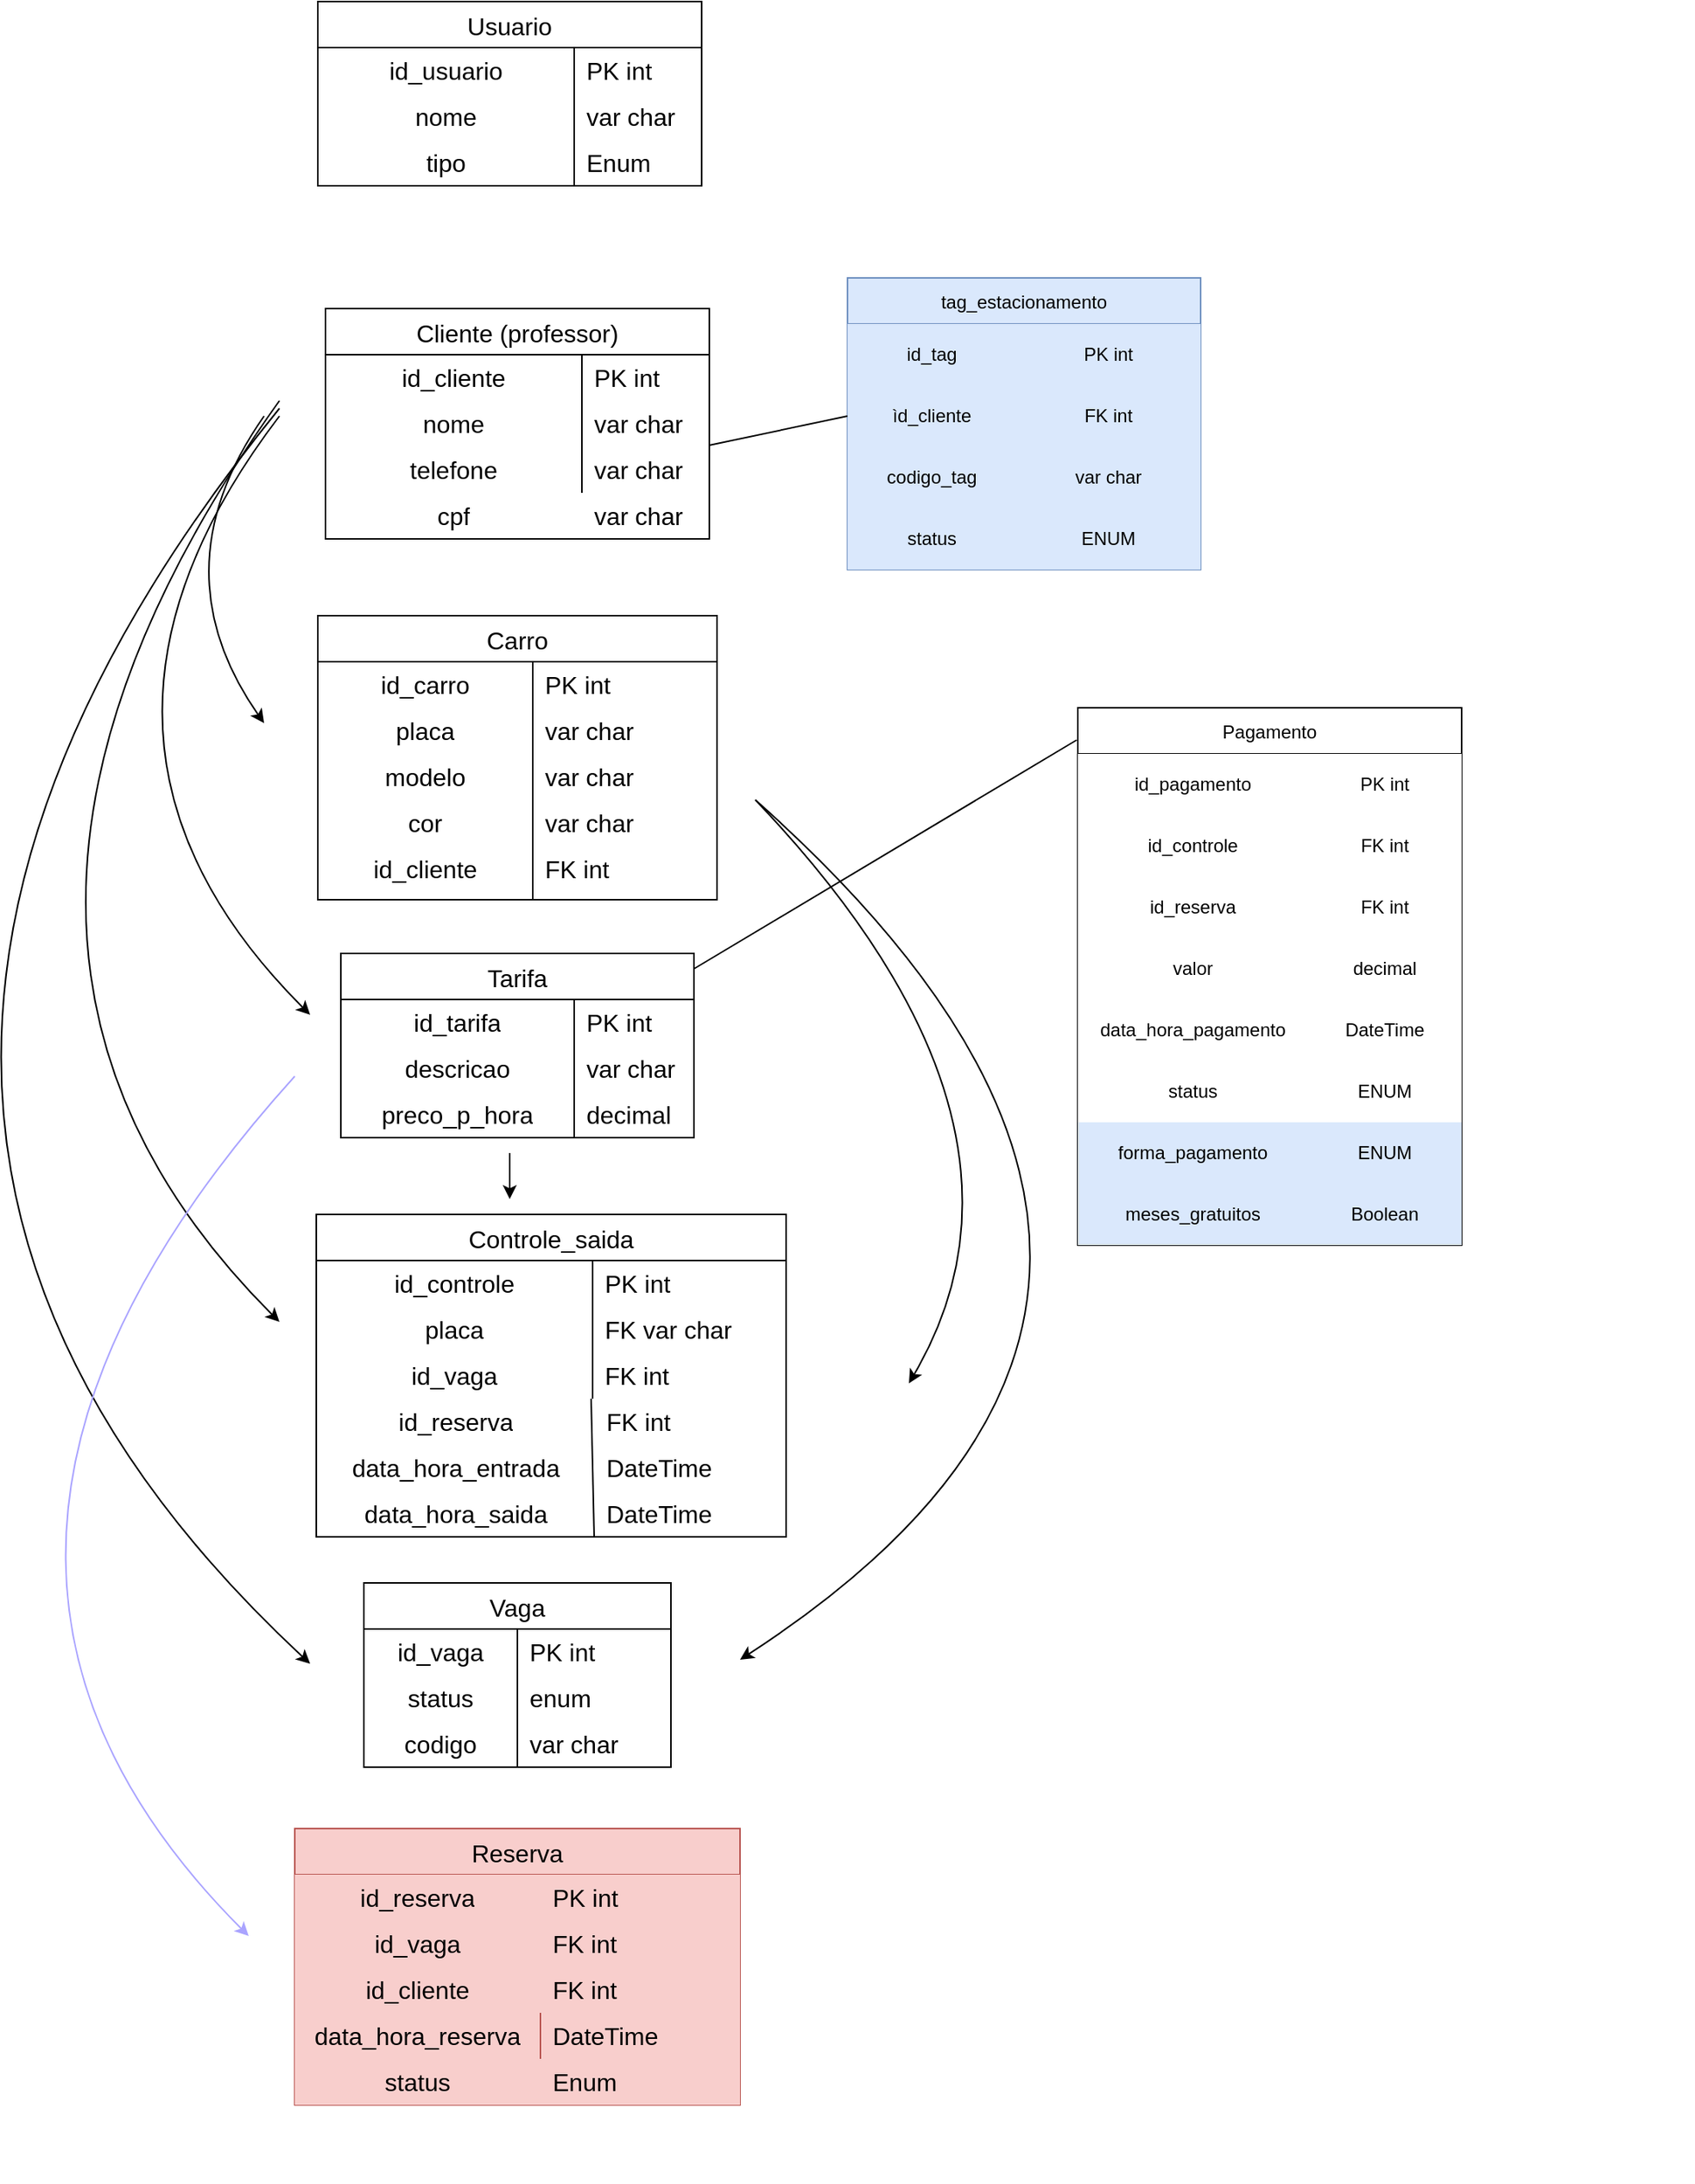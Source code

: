 <mxfile version="26.1.2">
  <diagram name="Página-1" id="wdXB22IewUDBMc40vJ91">
    <mxGraphModel dx="2011" dy="1849" grid="1" gridSize="10" guides="1" tooltips="1" connect="1" arrows="1" fold="1" page="1" pageScale="1" pageWidth="827" pageHeight="1169" math="0" shadow="0">
      <root>
        <mxCell id="0" />
        <mxCell id="1" parent="0" />
        <mxCell id="DIkyXZlzD1gCgE19vxyJ-11" value="Vaga" style="shape=table;startSize=30;container=1;collapsible=0;childLayout=tableLayout;fixedRows=1;rowLines=0;fontStyle=0;strokeColor=default;fontSize=16;" parent="1" vertex="1">
          <mxGeometry x="-135" y="-40" width="200" height="120" as="geometry" />
        </mxCell>
        <mxCell id="DIkyXZlzD1gCgE19vxyJ-12" value="" style="shape=tableRow;horizontal=0;startSize=0;swimlaneHead=0;swimlaneBody=0;top=0;left=0;bottom=0;right=0;collapsible=0;dropTarget=0;fillColor=none;points=[[0,0.5],[1,0.5]];portConstraint=eastwest;strokeColor=inherit;fontSize=16;" parent="DIkyXZlzD1gCgE19vxyJ-11" vertex="1">
          <mxGeometry y="30" width="200" height="30" as="geometry" />
        </mxCell>
        <mxCell id="DIkyXZlzD1gCgE19vxyJ-13" value="id_vaga" style="shape=partialRectangle;html=1;whiteSpace=wrap;connectable=0;fillColor=none;top=0;left=0;bottom=0;right=0;overflow=hidden;pointerEvents=1;strokeColor=inherit;fontSize=16;" parent="DIkyXZlzD1gCgE19vxyJ-12" vertex="1">
          <mxGeometry width="100" height="30" as="geometry">
            <mxRectangle width="100" height="30" as="alternateBounds" />
          </mxGeometry>
        </mxCell>
        <mxCell id="DIkyXZlzD1gCgE19vxyJ-14" value="PK int" style="shape=partialRectangle;html=1;whiteSpace=wrap;connectable=0;fillColor=none;top=0;left=0;bottom=0;right=0;align=left;spacingLeft=6;overflow=hidden;strokeColor=inherit;fontSize=16;" parent="DIkyXZlzD1gCgE19vxyJ-12" vertex="1">
          <mxGeometry x="100" width="100" height="30" as="geometry">
            <mxRectangle width="100" height="30" as="alternateBounds" />
          </mxGeometry>
        </mxCell>
        <mxCell id="DIkyXZlzD1gCgE19vxyJ-15" value="" style="shape=tableRow;horizontal=0;startSize=0;swimlaneHead=0;swimlaneBody=0;top=0;left=0;bottom=0;right=0;collapsible=0;dropTarget=0;fillColor=none;points=[[0,0.5],[1,0.5]];portConstraint=eastwest;strokeColor=inherit;fontSize=16;" parent="DIkyXZlzD1gCgE19vxyJ-11" vertex="1">
          <mxGeometry y="60" width="200" height="30" as="geometry" />
        </mxCell>
        <mxCell id="DIkyXZlzD1gCgE19vxyJ-16" value="status" style="shape=partialRectangle;html=1;whiteSpace=wrap;connectable=0;fillColor=none;top=0;left=0;bottom=0;right=0;overflow=hidden;strokeColor=inherit;fontSize=16;" parent="DIkyXZlzD1gCgE19vxyJ-15" vertex="1">
          <mxGeometry width="100" height="30" as="geometry">
            <mxRectangle width="100" height="30" as="alternateBounds" />
          </mxGeometry>
        </mxCell>
        <mxCell id="DIkyXZlzD1gCgE19vxyJ-17" value="enum" style="shape=partialRectangle;html=1;whiteSpace=wrap;connectable=0;fillColor=none;top=0;left=0;bottom=0;right=0;align=left;spacingLeft=6;overflow=hidden;strokeColor=inherit;fontSize=16;" parent="DIkyXZlzD1gCgE19vxyJ-15" vertex="1">
          <mxGeometry x="100" width="100" height="30" as="geometry">
            <mxRectangle width="100" height="30" as="alternateBounds" />
          </mxGeometry>
        </mxCell>
        <mxCell id="DIkyXZlzD1gCgE19vxyJ-18" value="" style="shape=tableRow;horizontal=0;startSize=0;swimlaneHead=0;swimlaneBody=0;top=0;left=0;bottom=0;right=0;collapsible=0;dropTarget=0;fillColor=none;points=[[0,0.5],[1,0.5]];portConstraint=eastwest;strokeColor=inherit;fontSize=16;" parent="DIkyXZlzD1gCgE19vxyJ-11" vertex="1">
          <mxGeometry y="90" width="200" height="30" as="geometry" />
        </mxCell>
        <mxCell id="DIkyXZlzD1gCgE19vxyJ-19" value="codigo" style="shape=partialRectangle;html=1;whiteSpace=wrap;connectable=0;fillColor=none;top=0;left=0;bottom=0;right=0;overflow=hidden;strokeColor=inherit;fontSize=16;" parent="DIkyXZlzD1gCgE19vxyJ-18" vertex="1">
          <mxGeometry width="100" height="30" as="geometry">
            <mxRectangle width="100" height="30" as="alternateBounds" />
          </mxGeometry>
        </mxCell>
        <mxCell id="DIkyXZlzD1gCgE19vxyJ-20" value="var char" style="shape=partialRectangle;html=1;whiteSpace=wrap;connectable=0;fillColor=none;top=0;left=0;bottom=0;right=0;align=left;spacingLeft=6;overflow=hidden;strokeColor=inherit;fontSize=16;" parent="DIkyXZlzD1gCgE19vxyJ-18" vertex="1">
          <mxGeometry x="100" width="100" height="30" as="geometry">
            <mxRectangle width="100" height="30" as="alternateBounds" />
          </mxGeometry>
        </mxCell>
        <mxCell id="DIkyXZlzD1gCgE19vxyJ-31" value="Cliente (professor)" style="shape=table;startSize=30;container=1;collapsible=0;childLayout=tableLayout;fixedRows=1;rowLines=0;fontStyle=0;strokeColor=default;fontSize=16;" parent="1" vertex="1">
          <mxGeometry x="-160" y="-870" width="250" height="150" as="geometry" />
        </mxCell>
        <mxCell id="DIkyXZlzD1gCgE19vxyJ-32" value="" style="shape=tableRow;horizontal=0;startSize=0;swimlaneHead=0;swimlaneBody=0;top=0;left=0;bottom=0;right=0;collapsible=0;dropTarget=0;fillColor=none;points=[[0,0.5],[1,0.5]];portConstraint=eastwest;strokeColor=inherit;fontSize=16;" parent="DIkyXZlzD1gCgE19vxyJ-31" vertex="1">
          <mxGeometry y="30" width="250" height="30" as="geometry" />
        </mxCell>
        <mxCell id="DIkyXZlzD1gCgE19vxyJ-33" value="id_cliente" style="shape=partialRectangle;html=1;whiteSpace=wrap;connectable=0;fillColor=none;top=0;left=0;bottom=0;right=0;overflow=hidden;pointerEvents=1;strokeColor=inherit;fontSize=16;" parent="DIkyXZlzD1gCgE19vxyJ-32" vertex="1">
          <mxGeometry width="167" height="30" as="geometry">
            <mxRectangle width="167" height="30" as="alternateBounds" />
          </mxGeometry>
        </mxCell>
        <mxCell id="DIkyXZlzD1gCgE19vxyJ-34" value="PK int" style="shape=partialRectangle;html=1;whiteSpace=wrap;connectable=0;fillColor=none;top=0;left=0;bottom=0;right=0;align=left;spacingLeft=6;overflow=hidden;strokeColor=inherit;fontSize=16;" parent="DIkyXZlzD1gCgE19vxyJ-32" vertex="1">
          <mxGeometry x="167" width="83" height="30" as="geometry">
            <mxRectangle width="83" height="30" as="alternateBounds" />
          </mxGeometry>
        </mxCell>
        <mxCell id="DIkyXZlzD1gCgE19vxyJ-35" value="" style="shape=tableRow;horizontal=0;startSize=0;swimlaneHead=0;swimlaneBody=0;top=0;left=0;bottom=0;right=0;collapsible=0;dropTarget=0;fillColor=none;points=[[0,0.5],[1,0.5]];portConstraint=eastwest;strokeColor=inherit;fontSize=16;" parent="DIkyXZlzD1gCgE19vxyJ-31" vertex="1">
          <mxGeometry y="60" width="250" height="30" as="geometry" />
        </mxCell>
        <mxCell id="DIkyXZlzD1gCgE19vxyJ-36" value="nome" style="shape=partialRectangle;html=1;whiteSpace=wrap;connectable=0;fillColor=none;top=0;left=0;bottom=0;right=0;overflow=hidden;strokeColor=inherit;fontSize=16;" parent="DIkyXZlzD1gCgE19vxyJ-35" vertex="1">
          <mxGeometry width="167" height="30" as="geometry">
            <mxRectangle width="167" height="30" as="alternateBounds" />
          </mxGeometry>
        </mxCell>
        <mxCell id="DIkyXZlzD1gCgE19vxyJ-37" value="var char" style="shape=partialRectangle;html=1;whiteSpace=wrap;connectable=0;fillColor=none;top=0;left=0;bottom=0;right=0;align=left;spacingLeft=6;overflow=hidden;strokeColor=inherit;fontSize=16;" parent="DIkyXZlzD1gCgE19vxyJ-35" vertex="1">
          <mxGeometry x="167" width="83" height="30" as="geometry">
            <mxRectangle width="83" height="30" as="alternateBounds" />
          </mxGeometry>
        </mxCell>
        <mxCell id="DIkyXZlzD1gCgE19vxyJ-38" value="" style="shape=tableRow;horizontal=0;startSize=0;swimlaneHead=0;swimlaneBody=0;top=0;left=0;bottom=0;right=0;collapsible=0;dropTarget=0;fillColor=none;points=[[0,0.5],[1,0.5]];portConstraint=eastwest;strokeColor=inherit;fontSize=16;" parent="DIkyXZlzD1gCgE19vxyJ-31" vertex="1">
          <mxGeometry y="90" width="250" height="30" as="geometry" />
        </mxCell>
        <mxCell id="DIkyXZlzD1gCgE19vxyJ-39" value="telefone" style="shape=partialRectangle;html=1;whiteSpace=wrap;connectable=0;fillColor=none;top=0;left=0;bottom=0;right=0;overflow=hidden;strokeColor=inherit;fontSize=16;" parent="DIkyXZlzD1gCgE19vxyJ-38" vertex="1">
          <mxGeometry width="167" height="30" as="geometry">
            <mxRectangle width="167" height="30" as="alternateBounds" />
          </mxGeometry>
        </mxCell>
        <mxCell id="DIkyXZlzD1gCgE19vxyJ-40" value="var char" style="shape=partialRectangle;html=1;whiteSpace=wrap;connectable=0;fillColor=none;top=0;left=0;bottom=0;right=0;align=left;spacingLeft=6;overflow=hidden;strokeColor=inherit;fontSize=16;" parent="DIkyXZlzD1gCgE19vxyJ-38" vertex="1">
          <mxGeometry x="167" width="83" height="30" as="geometry">
            <mxRectangle width="83" height="30" as="alternateBounds" />
          </mxGeometry>
        </mxCell>
        <mxCell id="DIkyXZlzD1gCgE19vxyJ-41" value="Reserva" style="shape=table;startSize=30;container=1;collapsible=0;childLayout=tableLayout;fixedRows=1;rowLines=0;fontStyle=0;strokeColor=#b85450;fontSize=16;fillColor=#f8cecc;" parent="1" vertex="1">
          <mxGeometry x="-180" y="120" width="290" height="180" as="geometry" />
        </mxCell>
        <mxCell id="DIkyXZlzD1gCgE19vxyJ-42" value="" style="shape=tableRow;horizontal=0;startSize=0;swimlaneHead=0;swimlaneBody=0;top=0;left=0;bottom=0;right=0;collapsible=0;dropTarget=0;fillColor=#f8cecc;points=[[0,0.5],[1,0.5]];portConstraint=eastwest;strokeColor=#b85450;fontSize=16;" parent="DIkyXZlzD1gCgE19vxyJ-41" vertex="1">
          <mxGeometry y="30" width="290" height="30" as="geometry" />
        </mxCell>
        <mxCell id="DIkyXZlzD1gCgE19vxyJ-43" value="id_reserva" style="shape=partialRectangle;html=1;whiteSpace=wrap;connectable=0;fillColor=#f8cecc;top=0;left=0;bottom=0;right=0;overflow=hidden;pointerEvents=1;strokeColor=#b85450;fontSize=16;" parent="DIkyXZlzD1gCgE19vxyJ-42" vertex="1">
          <mxGeometry width="160" height="30" as="geometry">
            <mxRectangle width="160" height="30" as="alternateBounds" />
          </mxGeometry>
        </mxCell>
        <mxCell id="DIkyXZlzD1gCgE19vxyJ-44" value="PK int" style="shape=partialRectangle;html=1;whiteSpace=wrap;connectable=0;fillColor=#f8cecc;top=0;left=0;bottom=0;right=0;align=left;spacingLeft=6;overflow=hidden;strokeColor=#b85450;fontSize=16;" parent="DIkyXZlzD1gCgE19vxyJ-42" vertex="1">
          <mxGeometry x="160" width="130" height="30" as="geometry">
            <mxRectangle width="130" height="30" as="alternateBounds" />
          </mxGeometry>
        </mxCell>
        <mxCell id="DIkyXZlzD1gCgE19vxyJ-45" value="" style="shape=tableRow;horizontal=0;startSize=0;swimlaneHead=0;swimlaneBody=0;top=0;left=0;bottom=0;right=0;collapsible=0;dropTarget=0;fillColor=#f8cecc;points=[[0,0.5],[1,0.5]];portConstraint=eastwest;strokeColor=#b85450;fontSize=16;" parent="DIkyXZlzD1gCgE19vxyJ-41" vertex="1">
          <mxGeometry y="60" width="290" height="30" as="geometry" />
        </mxCell>
        <mxCell id="DIkyXZlzD1gCgE19vxyJ-46" value="id_vaga" style="shape=partialRectangle;html=1;whiteSpace=wrap;connectable=0;fillColor=#f8cecc;top=0;left=0;bottom=0;right=0;overflow=hidden;strokeColor=#b85450;fontSize=16;" parent="DIkyXZlzD1gCgE19vxyJ-45" vertex="1">
          <mxGeometry width="160" height="30" as="geometry">
            <mxRectangle width="160" height="30" as="alternateBounds" />
          </mxGeometry>
        </mxCell>
        <mxCell id="DIkyXZlzD1gCgE19vxyJ-47" value="FK int" style="shape=partialRectangle;html=1;whiteSpace=wrap;connectable=0;fillColor=#f8cecc;top=0;left=0;bottom=0;right=0;align=left;spacingLeft=6;overflow=hidden;strokeColor=#b85450;fontSize=16;" parent="DIkyXZlzD1gCgE19vxyJ-45" vertex="1">
          <mxGeometry x="160" width="130" height="30" as="geometry">
            <mxRectangle width="130" height="30" as="alternateBounds" />
          </mxGeometry>
        </mxCell>
        <mxCell id="DIkyXZlzD1gCgE19vxyJ-48" value="" style="shape=tableRow;horizontal=0;startSize=0;swimlaneHead=0;swimlaneBody=0;top=0;left=0;bottom=0;right=0;collapsible=0;dropTarget=0;fillColor=#f8cecc;points=[[0,0.5],[1,0.5]];portConstraint=eastwest;strokeColor=#b85450;fontSize=16;" parent="DIkyXZlzD1gCgE19vxyJ-41" vertex="1">
          <mxGeometry y="90" width="290" height="30" as="geometry" />
        </mxCell>
        <mxCell id="DIkyXZlzD1gCgE19vxyJ-49" value="id_cliente" style="shape=partialRectangle;html=1;whiteSpace=wrap;connectable=0;fillColor=#f8cecc;top=0;left=0;bottom=0;right=0;overflow=hidden;strokeColor=#b85450;fontSize=16;" parent="DIkyXZlzD1gCgE19vxyJ-48" vertex="1">
          <mxGeometry width="160" height="30" as="geometry">
            <mxRectangle width="160" height="30" as="alternateBounds" />
          </mxGeometry>
        </mxCell>
        <mxCell id="DIkyXZlzD1gCgE19vxyJ-50" value="FK int" style="shape=partialRectangle;html=1;whiteSpace=wrap;connectable=0;fillColor=#f8cecc;top=0;left=0;bottom=0;right=0;align=left;spacingLeft=6;overflow=hidden;strokeColor=#b85450;fontSize=16;" parent="DIkyXZlzD1gCgE19vxyJ-48" vertex="1">
          <mxGeometry x="160" width="130" height="30" as="geometry">
            <mxRectangle width="130" height="30" as="alternateBounds" />
          </mxGeometry>
        </mxCell>
        <mxCell id="DIkyXZlzD1gCgE19vxyJ-51" value="Controle_saida" style="shape=table;startSize=30;container=1;collapsible=0;childLayout=tableLayout;fixedRows=1;rowLines=0;fontStyle=0;strokeColor=default;fontSize=16;strokeWidth=1;" parent="1" vertex="1">
          <mxGeometry x="-166" y="-280" width="306" height="210" as="geometry" />
        </mxCell>
        <mxCell id="DIkyXZlzD1gCgE19vxyJ-52" value="" style="shape=tableRow;horizontal=0;startSize=0;swimlaneHead=0;swimlaneBody=0;top=0;left=0;bottom=0;right=0;collapsible=0;dropTarget=0;fillColor=none;points=[[0,0.5],[1,0.5]];portConstraint=eastwest;strokeColor=inherit;fontSize=16;" parent="DIkyXZlzD1gCgE19vxyJ-51" vertex="1">
          <mxGeometry y="30" width="306" height="30" as="geometry" />
        </mxCell>
        <mxCell id="DIkyXZlzD1gCgE19vxyJ-53" value="id_controle" style="shape=partialRectangle;html=1;whiteSpace=wrap;connectable=0;fillColor=none;top=0;left=0;bottom=0;right=0;overflow=hidden;pointerEvents=1;strokeColor=inherit;fontSize=16;" parent="DIkyXZlzD1gCgE19vxyJ-52" vertex="1">
          <mxGeometry width="180" height="30" as="geometry">
            <mxRectangle width="180" height="30" as="alternateBounds" />
          </mxGeometry>
        </mxCell>
        <mxCell id="DIkyXZlzD1gCgE19vxyJ-54" value="PK int" style="shape=partialRectangle;html=1;whiteSpace=wrap;connectable=0;fillColor=none;top=0;left=0;bottom=0;right=0;align=left;spacingLeft=6;overflow=hidden;strokeColor=inherit;fontSize=16;" parent="DIkyXZlzD1gCgE19vxyJ-52" vertex="1">
          <mxGeometry x="180" width="126" height="30" as="geometry">
            <mxRectangle width="126" height="30" as="alternateBounds" />
          </mxGeometry>
        </mxCell>
        <mxCell id="DIkyXZlzD1gCgE19vxyJ-55" value="" style="shape=tableRow;horizontal=0;startSize=0;swimlaneHead=0;swimlaneBody=0;top=0;left=0;bottom=0;right=0;collapsible=0;dropTarget=0;fillColor=none;points=[[0,0.5],[1,0.5]];portConstraint=eastwest;strokeColor=inherit;fontSize=16;" parent="DIkyXZlzD1gCgE19vxyJ-51" vertex="1">
          <mxGeometry y="60" width="306" height="30" as="geometry" />
        </mxCell>
        <mxCell id="DIkyXZlzD1gCgE19vxyJ-56" value="placa" style="shape=partialRectangle;html=1;whiteSpace=wrap;connectable=0;fillColor=none;top=0;left=0;bottom=0;right=0;overflow=hidden;strokeColor=inherit;fontSize=16;" parent="DIkyXZlzD1gCgE19vxyJ-55" vertex="1">
          <mxGeometry width="180" height="30" as="geometry">
            <mxRectangle width="180" height="30" as="alternateBounds" />
          </mxGeometry>
        </mxCell>
        <mxCell id="DIkyXZlzD1gCgE19vxyJ-57" value="FK var char" style="shape=partialRectangle;html=1;whiteSpace=wrap;connectable=0;fillColor=none;top=0;left=0;bottom=0;right=0;align=left;spacingLeft=6;overflow=hidden;strokeColor=inherit;fontSize=16;" parent="DIkyXZlzD1gCgE19vxyJ-55" vertex="1">
          <mxGeometry x="180" width="126" height="30" as="geometry">
            <mxRectangle width="126" height="30" as="alternateBounds" />
          </mxGeometry>
        </mxCell>
        <mxCell id="DIkyXZlzD1gCgE19vxyJ-58" value="" style="shape=tableRow;horizontal=0;startSize=0;swimlaneHead=0;swimlaneBody=0;top=0;left=0;bottom=0;right=0;collapsible=0;dropTarget=0;fillColor=none;points=[[0,0.5],[1,0.5]];portConstraint=eastwest;strokeColor=inherit;fontSize=16;" parent="DIkyXZlzD1gCgE19vxyJ-51" vertex="1">
          <mxGeometry y="90" width="306" height="30" as="geometry" />
        </mxCell>
        <mxCell id="DIkyXZlzD1gCgE19vxyJ-59" value="id_vaga" style="shape=partialRectangle;html=1;whiteSpace=wrap;connectable=0;fillColor=none;top=0;left=0;bottom=0;right=0;overflow=hidden;strokeColor=inherit;fontSize=16;" parent="DIkyXZlzD1gCgE19vxyJ-58" vertex="1">
          <mxGeometry width="180" height="30" as="geometry">
            <mxRectangle width="180" height="30" as="alternateBounds" />
          </mxGeometry>
        </mxCell>
        <mxCell id="DIkyXZlzD1gCgE19vxyJ-60" value="FK int" style="shape=partialRectangle;html=1;whiteSpace=wrap;connectable=0;fillColor=none;top=0;left=0;bottom=0;right=0;align=left;spacingLeft=6;overflow=hidden;strokeColor=inherit;fontSize=16;" parent="DIkyXZlzD1gCgE19vxyJ-58" vertex="1">
          <mxGeometry x="180" width="126" height="30" as="geometry">
            <mxRectangle width="126" height="30" as="alternateBounds" />
          </mxGeometry>
        </mxCell>
        <mxCell id="DIkyXZlzD1gCgE19vxyJ-70" value="Tarifa" style="shape=table;startSize=30;container=1;collapsible=0;childLayout=tableLayout;fixedRows=1;rowLines=0;fontStyle=0;strokeColor=default;fontSize=16;" parent="1" vertex="1">
          <mxGeometry x="-150" y="-450" width="230" height="120" as="geometry" />
        </mxCell>
        <mxCell id="DIkyXZlzD1gCgE19vxyJ-71" value="" style="shape=tableRow;horizontal=0;startSize=0;swimlaneHead=0;swimlaneBody=0;top=0;left=0;bottom=0;right=0;collapsible=0;dropTarget=0;fillColor=none;points=[[0,0.5],[1,0.5]];portConstraint=eastwest;strokeColor=inherit;fontSize=16;" parent="DIkyXZlzD1gCgE19vxyJ-70" vertex="1">
          <mxGeometry y="30" width="230" height="30" as="geometry" />
        </mxCell>
        <mxCell id="DIkyXZlzD1gCgE19vxyJ-72" value="id_tarifa" style="shape=partialRectangle;html=1;whiteSpace=wrap;connectable=0;fillColor=none;top=0;left=0;bottom=0;right=0;overflow=hidden;pointerEvents=1;strokeColor=inherit;fontSize=16;" parent="DIkyXZlzD1gCgE19vxyJ-71" vertex="1">
          <mxGeometry width="152" height="30" as="geometry">
            <mxRectangle width="152" height="30" as="alternateBounds" />
          </mxGeometry>
        </mxCell>
        <mxCell id="DIkyXZlzD1gCgE19vxyJ-73" value="PK int" style="shape=partialRectangle;html=1;whiteSpace=wrap;connectable=0;fillColor=none;top=0;left=0;bottom=0;right=0;align=left;spacingLeft=6;overflow=hidden;strokeColor=inherit;fontSize=16;" parent="DIkyXZlzD1gCgE19vxyJ-71" vertex="1">
          <mxGeometry x="152" width="78" height="30" as="geometry">
            <mxRectangle width="78" height="30" as="alternateBounds" />
          </mxGeometry>
        </mxCell>
        <mxCell id="DIkyXZlzD1gCgE19vxyJ-74" value="" style="shape=tableRow;horizontal=0;startSize=0;swimlaneHead=0;swimlaneBody=0;top=0;left=0;bottom=0;right=0;collapsible=0;dropTarget=0;fillColor=none;points=[[0,0.5],[1,0.5]];portConstraint=eastwest;strokeColor=inherit;fontSize=16;" parent="DIkyXZlzD1gCgE19vxyJ-70" vertex="1">
          <mxGeometry y="60" width="230" height="30" as="geometry" />
        </mxCell>
        <mxCell id="DIkyXZlzD1gCgE19vxyJ-75" value="descricao" style="shape=partialRectangle;html=1;whiteSpace=wrap;connectable=0;fillColor=none;top=0;left=0;bottom=0;right=0;overflow=hidden;strokeColor=inherit;fontSize=16;" parent="DIkyXZlzD1gCgE19vxyJ-74" vertex="1">
          <mxGeometry width="152" height="30" as="geometry">
            <mxRectangle width="152" height="30" as="alternateBounds" />
          </mxGeometry>
        </mxCell>
        <mxCell id="DIkyXZlzD1gCgE19vxyJ-76" value="var char" style="shape=partialRectangle;html=1;whiteSpace=wrap;connectable=0;fillColor=none;top=0;left=0;bottom=0;right=0;align=left;spacingLeft=6;overflow=hidden;strokeColor=inherit;fontSize=16;" parent="DIkyXZlzD1gCgE19vxyJ-74" vertex="1">
          <mxGeometry x="152" width="78" height="30" as="geometry">
            <mxRectangle width="78" height="30" as="alternateBounds" />
          </mxGeometry>
        </mxCell>
        <mxCell id="DIkyXZlzD1gCgE19vxyJ-77" value="" style="shape=tableRow;horizontal=0;startSize=0;swimlaneHead=0;swimlaneBody=0;top=0;left=0;bottom=0;right=0;collapsible=0;dropTarget=0;fillColor=none;points=[[0,0.5],[1,0.5]];portConstraint=eastwest;strokeColor=inherit;fontSize=16;" parent="DIkyXZlzD1gCgE19vxyJ-70" vertex="1">
          <mxGeometry y="90" width="230" height="30" as="geometry" />
        </mxCell>
        <mxCell id="DIkyXZlzD1gCgE19vxyJ-78" value="preco_p_hora" style="shape=partialRectangle;html=1;whiteSpace=wrap;connectable=0;fillColor=none;top=0;left=0;bottom=0;right=0;overflow=hidden;strokeColor=inherit;fontSize=16;" parent="DIkyXZlzD1gCgE19vxyJ-77" vertex="1">
          <mxGeometry width="152" height="30" as="geometry">
            <mxRectangle width="152" height="30" as="alternateBounds" />
          </mxGeometry>
        </mxCell>
        <mxCell id="DIkyXZlzD1gCgE19vxyJ-79" value="decimal" style="shape=partialRectangle;html=1;whiteSpace=wrap;connectable=0;fillColor=none;top=0;left=0;bottom=0;right=0;align=left;spacingLeft=6;overflow=hidden;strokeColor=inherit;fontSize=16;" parent="DIkyXZlzD1gCgE19vxyJ-77" vertex="1">
          <mxGeometry x="152" width="78" height="30" as="geometry">
            <mxRectangle width="78" height="30" as="alternateBounds" />
          </mxGeometry>
        </mxCell>
        <mxCell id="DIkyXZlzD1gCgE19vxyJ-83" value="" style="shape=tableRow;horizontal=0;startSize=0;swimlaneHead=0;swimlaneBody=0;top=0;left=0;bottom=0;right=0;collapsible=0;dropTarget=0;fillColor=none;points=[[0,0.5],[1,0.5]];portConstraint=eastwest;strokeColor=inherit;fontSize=16;" parent="1" vertex="1">
          <mxGeometry x="550" y="270" width="180" height="30" as="geometry" />
        </mxCell>
        <mxCell id="DIkyXZlzD1gCgE19vxyJ-86" value="" style="shape=tableRow;horizontal=0;startSize=0;swimlaneHead=0;swimlaneBody=0;top=0;left=0;bottom=0;right=0;collapsible=0;dropTarget=0;fillColor=none;points=[[0,0.5],[1,0.5]];portConstraint=eastwest;strokeColor=inherit;fontSize=16;" parent="1" vertex="1">
          <mxGeometry x="370" y="230" width="180" height="30" as="geometry" />
        </mxCell>
        <mxCell id="DIkyXZlzD1gCgE19vxyJ-89" value="" style="shape=tableRow;horizontal=0;startSize=0;swimlaneHead=0;swimlaneBody=0;top=0;left=0;bottom=0;right=0;collapsible=0;dropTarget=0;fillColor=none;points=[[0,0.5],[1,0.5]];portConstraint=eastwest;strokeColor=inherit;fontSize=16;" parent="1" vertex="1">
          <mxGeometry x="380" y="320" width="180" height="30" as="geometry" />
        </mxCell>
        <mxCell id="DIkyXZlzD1gCgE19vxyJ-21" value="Carro" style="shape=table;startSize=30;container=1;collapsible=0;childLayout=tableLayout;fixedRows=1;rowLines=0;fontStyle=0;strokeColor=default;fontSize=16;" parent="1" vertex="1">
          <mxGeometry x="-165" y="-670" width="260" height="185" as="geometry" />
        </mxCell>
        <mxCell id="DIkyXZlzD1gCgE19vxyJ-22" value="" style="shape=tableRow;horizontal=0;startSize=0;swimlaneHead=0;swimlaneBody=0;top=0;left=0;bottom=0;right=0;collapsible=0;dropTarget=0;fillColor=none;points=[[0,0.5],[1,0.5]];portConstraint=eastwest;strokeColor=inherit;fontSize=16;" parent="DIkyXZlzD1gCgE19vxyJ-21" vertex="1">
          <mxGeometry y="30" width="260" height="30" as="geometry" />
        </mxCell>
        <mxCell id="DIkyXZlzD1gCgE19vxyJ-23" value="id_carro" style="shape=partialRectangle;html=1;whiteSpace=wrap;connectable=0;fillColor=none;top=0;left=0;bottom=0;right=0;overflow=hidden;pointerEvents=1;strokeColor=inherit;fontSize=16;" parent="DIkyXZlzD1gCgE19vxyJ-22" vertex="1">
          <mxGeometry width="140" height="30" as="geometry">
            <mxRectangle width="140" height="30" as="alternateBounds" />
          </mxGeometry>
        </mxCell>
        <mxCell id="DIkyXZlzD1gCgE19vxyJ-24" value="PK int" style="shape=partialRectangle;html=1;whiteSpace=wrap;connectable=0;fillColor=none;top=0;left=0;bottom=0;right=0;align=left;spacingLeft=6;overflow=hidden;strokeColor=inherit;fontSize=16;" parent="DIkyXZlzD1gCgE19vxyJ-22" vertex="1">
          <mxGeometry x="140" width="120" height="30" as="geometry">
            <mxRectangle width="120" height="30" as="alternateBounds" />
          </mxGeometry>
        </mxCell>
        <mxCell id="DIkyXZlzD1gCgE19vxyJ-25" value="" style="shape=tableRow;horizontal=0;startSize=0;swimlaneHead=0;swimlaneBody=0;top=0;left=0;bottom=0;right=0;collapsible=0;dropTarget=0;fillColor=none;points=[[0,0.5],[1,0.5]];portConstraint=eastwest;strokeColor=inherit;fontSize=16;" parent="DIkyXZlzD1gCgE19vxyJ-21" vertex="1">
          <mxGeometry y="60" width="260" height="30" as="geometry" />
        </mxCell>
        <mxCell id="DIkyXZlzD1gCgE19vxyJ-26" value="placa" style="shape=partialRectangle;html=1;whiteSpace=wrap;connectable=0;fillColor=none;top=0;left=0;bottom=0;right=0;overflow=hidden;strokeColor=inherit;fontSize=16;" parent="DIkyXZlzD1gCgE19vxyJ-25" vertex="1">
          <mxGeometry width="140" height="30" as="geometry">
            <mxRectangle width="140" height="30" as="alternateBounds" />
          </mxGeometry>
        </mxCell>
        <mxCell id="DIkyXZlzD1gCgE19vxyJ-27" value="var char" style="shape=partialRectangle;html=1;whiteSpace=wrap;connectable=0;fillColor=none;top=0;left=0;bottom=0;right=0;align=left;spacingLeft=6;overflow=hidden;strokeColor=inherit;fontSize=16;" parent="DIkyXZlzD1gCgE19vxyJ-25" vertex="1">
          <mxGeometry x="140" width="120" height="30" as="geometry">
            <mxRectangle width="120" height="30" as="alternateBounds" />
          </mxGeometry>
        </mxCell>
        <mxCell id="DIkyXZlzD1gCgE19vxyJ-28" value="" style="shape=tableRow;horizontal=0;startSize=0;swimlaneHead=0;swimlaneBody=0;top=0;left=0;bottom=0;right=0;collapsible=0;dropTarget=0;fillColor=none;points=[[0,0.5],[1,0.5]];portConstraint=eastwest;strokeColor=inherit;fontSize=16;" parent="DIkyXZlzD1gCgE19vxyJ-21" vertex="1">
          <mxGeometry y="90" width="260" height="30" as="geometry" />
        </mxCell>
        <mxCell id="DIkyXZlzD1gCgE19vxyJ-29" value="modelo" style="shape=partialRectangle;html=1;whiteSpace=wrap;connectable=0;fillColor=none;top=0;left=0;bottom=0;right=0;overflow=hidden;strokeColor=inherit;fontSize=16;" parent="DIkyXZlzD1gCgE19vxyJ-28" vertex="1">
          <mxGeometry width="140" height="30" as="geometry">
            <mxRectangle width="140" height="30" as="alternateBounds" />
          </mxGeometry>
        </mxCell>
        <mxCell id="DIkyXZlzD1gCgE19vxyJ-30" value="var char" style="shape=partialRectangle;html=1;whiteSpace=wrap;connectable=0;fillColor=none;top=0;left=0;bottom=0;right=0;align=left;spacingLeft=6;overflow=hidden;strokeColor=inherit;fontSize=16;" parent="DIkyXZlzD1gCgE19vxyJ-28" vertex="1">
          <mxGeometry x="140" width="120" height="30" as="geometry">
            <mxRectangle width="120" height="30" as="alternateBounds" />
          </mxGeometry>
        </mxCell>
        <mxCell id="DIkyXZlzD1gCgE19vxyJ-85" value="var char" style="shape=partialRectangle;html=1;whiteSpace=wrap;connectable=0;fillColor=none;top=0;left=0;bottom=0;right=0;align=left;spacingLeft=6;overflow=hidden;strokeColor=inherit;fontSize=16;" parent="1" vertex="1">
          <mxGeometry x="-25" y="-550" width="120" height="30" as="geometry">
            <mxRectangle width="100" height="30" as="alternateBounds" />
          </mxGeometry>
        </mxCell>
        <mxCell id="DIkyXZlzD1gCgE19vxyJ-84" value="cor" style="shape=partialRectangle;html=1;whiteSpace=wrap;connectable=0;fillColor=none;top=0;left=0;bottom=0;right=0;overflow=hidden;pointerEvents=1;strokeColor=inherit;fontSize=16;" parent="1" vertex="1">
          <mxGeometry x="-165" y="-550" width="140" height="30" as="geometry">
            <mxRectangle width="80" height="30" as="alternateBounds" />
          </mxGeometry>
        </mxCell>
        <mxCell id="DIkyXZlzD1gCgE19vxyJ-87" value="id_cliente" style="shape=partialRectangle;html=1;whiteSpace=wrap;connectable=0;fillColor=none;top=0;left=0;bottom=0;right=0;overflow=hidden;strokeColor=inherit;fontSize=16;" parent="1" vertex="1">
          <mxGeometry x="-165" y="-520" width="140" height="30" as="geometry">
            <mxRectangle width="80" height="30" as="alternateBounds" />
          </mxGeometry>
        </mxCell>
        <mxCell id="DIkyXZlzD1gCgE19vxyJ-88" value="FK int" style="shape=partialRectangle;html=1;whiteSpace=wrap;connectable=0;fillColor=none;top=0;left=0;bottom=0;right=0;align=left;spacingLeft=6;overflow=hidden;strokeColor=inherit;fontSize=16;" parent="1" vertex="1">
          <mxGeometry x="-25" y="-520" width="120" height="30" as="geometry">
            <mxRectangle width="100" height="30" as="alternateBounds" />
          </mxGeometry>
        </mxCell>
        <mxCell id="DIkyXZlzD1gCgE19vxyJ-94" value="id_reserva" style="shape=partialRectangle;html=1;whiteSpace=wrap;connectable=0;fillColor=none;top=0;left=0;bottom=0;right=0;overflow=hidden;pointerEvents=1;strokeColor=inherit;fontSize=16;" parent="1" vertex="1">
          <mxGeometry x="-145" y="-160" width="140" height="30" as="geometry">
            <mxRectangle width="140" height="30" as="alternateBounds" />
          </mxGeometry>
        </mxCell>
        <mxCell id="DIkyXZlzD1gCgE19vxyJ-95" value="FK int" style="shape=partialRectangle;html=1;whiteSpace=wrap;connectable=0;fillColor=none;top=0;left=0;bottom=0;right=0;align=left;spacingLeft=6;overflow=hidden;strokeColor=inherit;fontSize=16;" parent="1" vertex="1">
          <mxGeometry x="15" y="-160" width="80" height="30" as="geometry">
            <mxRectangle width="120" height="30" as="alternateBounds" />
          </mxGeometry>
        </mxCell>
        <mxCell id="DIkyXZlzD1gCgE19vxyJ-96" value="data_hora_entrada" style="shape=partialRectangle;html=1;whiteSpace=wrap;connectable=0;fillColor=none;top=0;left=0;bottom=0;right=0;overflow=hidden;strokeColor=inherit;fontSize=16;" parent="1" vertex="1">
          <mxGeometry x="-165" y="-130" width="180" height="30" as="geometry">
            <mxRectangle width="140" height="30" as="alternateBounds" />
          </mxGeometry>
        </mxCell>
        <mxCell id="DIkyXZlzD1gCgE19vxyJ-97" value="DateTime" style="shape=partialRectangle;html=1;whiteSpace=wrap;connectable=0;fillColor=none;top=0;left=0;bottom=0;right=0;align=left;spacingLeft=6;overflow=hidden;strokeColor=inherit;fontSize=16;" parent="1" vertex="1">
          <mxGeometry x="15" y="-130" width="80" height="30" as="geometry">
            <mxRectangle width="120" height="30" as="alternateBounds" />
          </mxGeometry>
        </mxCell>
        <mxCell id="DIkyXZlzD1gCgE19vxyJ-124" value="data_hora_reserva" style="shape=partialRectangle;html=1;whiteSpace=wrap;connectable=0;fillColor=#f8cecc;top=0;left=0;bottom=0;right=0;overflow=hidden;strokeColor=#b85450;fontSize=16;" parent="1" vertex="1">
          <mxGeometry x="-180" y="240" width="160" height="30" as="geometry">
            <mxRectangle width="120" height="30" as="alternateBounds" />
          </mxGeometry>
        </mxCell>
        <mxCell id="DIkyXZlzD1gCgE19vxyJ-125" value="DateTime" style="shape=partialRectangle;html=1;whiteSpace=wrap;connectable=0;fillColor=#f8cecc;top=0;left=0;bottom=0;right=0;align=left;spacingLeft=6;overflow=hidden;strokeColor=#b85450;fontSize=16;" parent="1" vertex="1">
          <mxGeometry x="-20" y="240" width="130" height="30" as="geometry">
            <mxRectangle width="60" height="30" as="alternateBounds" />
          </mxGeometry>
        </mxCell>
        <mxCell id="DIkyXZlzD1gCgE19vxyJ-127" value="" style="endArrow=none;html=1;rounded=0;entryX=0.585;entryY=1;entryDx=0;entryDy=0;entryPerimeter=0;" parent="1" target="DIkyXZlzD1gCgE19vxyJ-58" edge="1">
          <mxGeometry width="50" height="50" relative="1" as="geometry">
            <mxPoint x="15" y="-70" as="sourcePoint" />
            <mxPoint x="15" y="-160" as="targetPoint" />
          </mxGeometry>
        </mxCell>
        <mxCell id="DIkyXZlzD1gCgE19vxyJ-128" value="" style="endArrow=none;html=1;rounded=0;" parent="1" edge="1">
          <mxGeometry width="50" height="50" relative="1" as="geometry">
            <mxPoint x="-25" y="-485" as="sourcePoint" />
            <mxPoint x="-25" y="-550" as="targetPoint" />
          </mxGeometry>
        </mxCell>
        <mxCell id="DIkyXZlzD1gCgE19vxyJ-129" value="" style="endArrow=none;html=1;rounded=0;fillColor=#f8cecc;strokeColor=#b85450;" parent="1" edge="1">
          <mxGeometry width="50" height="50" relative="1" as="geometry">
            <mxPoint x="-20" y="300" as="sourcePoint" />
            <mxPoint x="-20" y="240" as="targetPoint" />
          </mxGeometry>
        </mxCell>
        <mxCell id="DIkyXZlzD1gCgE19vxyJ-135" value="data_hora_saida" style="shape=partialRectangle;html=1;whiteSpace=wrap;connectable=0;fillColor=none;top=0;left=0;bottom=0;right=0;overflow=hidden;strokeColor=inherit;fontSize=16;" parent="1" vertex="1">
          <mxGeometry x="-165" y="-100" width="180" height="30" as="geometry">
            <mxRectangle width="140" height="30" as="alternateBounds" />
          </mxGeometry>
        </mxCell>
        <mxCell id="DIkyXZlzD1gCgE19vxyJ-136" value="DateTime" style="shape=partialRectangle;html=1;whiteSpace=wrap;connectable=0;fillColor=none;top=0;left=0;bottom=0;right=0;align=left;spacingLeft=6;overflow=hidden;strokeColor=inherit;fontSize=16;" parent="1" vertex="1">
          <mxGeometry x="15" y="-100" width="80" height="30" as="geometry">
            <mxRectangle width="120" height="30" as="alternateBounds" />
          </mxGeometry>
        </mxCell>
        <mxCell id="rvZ4Jz0iwE-_yWYlFoso-3" value="" style="curved=1;endArrow=classic;html=1;rounded=0;" parent="1" edge="1">
          <mxGeometry width="50" height="50" relative="1" as="geometry">
            <mxPoint x="-200" y="-800" as="sourcePoint" />
            <mxPoint x="-200" y="-600" as="targetPoint" />
            <Array as="points">
              <mxPoint x="-270" y="-700" />
            </Array>
          </mxGeometry>
        </mxCell>
        <mxCell id="rvZ4Jz0iwE-_yWYlFoso-4" value="" style="curved=1;endArrow=classic;html=1;rounded=0;" parent="1" edge="1">
          <mxGeometry width="50" height="50" relative="1" as="geometry">
            <mxPoint x="-190" y="-800" as="sourcePoint" />
            <mxPoint x="-170" y="-410" as="targetPoint" />
            <Array as="points">
              <mxPoint x="-350" y="-590" />
            </Array>
          </mxGeometry>
        </mxCell>
        <mxCell id="rvZ4Jz0iwE-_yWYlFoso-5" value="" style="curved=1;endArrow=classic;html=1;rounded=0;" parent="1" edge="1">
          <mxGeometry width="50" height="50" relative="1" as="geometry">
            <mxPoint x="-190" y="-810" as="sourcePoint" />
            <mxPoint x="-190" y="-210" as="targetPoint" />
            <Array as="points">
              <mxPoint x="-440" y="-460" />
            </Array>
          </mxGeometry>
        </mxCell>
        <mxCell id="rvZ4Jz0iwE-_yWYlFoso-6" value="" style="curved=1;endArrow=classic;html=1;rounded=0;" parent="1" edge="1">
          <mxGeometry width="50" height="50" relative="1" as="geometry">
            <mxPoint x="-190" y="-805" as="sourcePoint" />
            <mxPoint x="-170" y="12.667" as="targetPoint" />
            <Array as="points">
              <mxPoint x="-560" y="-350" />
            </Array>
          </mxGeometry>
        </mxCell>
        <mxCell id="rvZ4Jz0iwE-_yWYlFoso-7" value="" style="curved=1;endArrow=classic;html=1;rounded=0;strokeColor=#AAA4FF;" parent="1" edge="1">
          <mxGeometry width="50" height="50" relative="1" as="geometry">
            <mxPoint x="-180" y="-370" as="sourcePoint" />
            <mxPoint x="-210" y="190" as="targetPoint" />
            <Array as="points">
              <mxPoint x="-460" y="-60" />
            </Array>
          </mxGeometry>
        </mxCell>
        <mxCell id="rvZ4Jz0iwE-_yWYlFoso-8" value="" style="curved=1;endArrow=classic;html=1;rounded=0;" parent="1" edge="1">
          <mxGeometry width="50" height="50" relative="1" as="geometry">
            <mxPoint x="120" y="-550" as="sourcePoint" />
            <mxPoint x="220" y="-170" as="targetPoint" />
            <Array as="points">
              <mxPoint x="320" y="-340" />
            </Array>
          </mxGeometry>
        </mxCell>
        <mxCell id="rvZ4Jz0iwE-_yWYlFoso-9" value="" style="curved=1;endArrow=classic;html=1;rounded=0;" parent="1" edge="1">
          <mxGeometry width="50" height="50" relative="1" as="geometry">
            <mxPoint x="120" y="-550" as="sourcePoint" />
            <mxPoint x="110" y="10" as="targetPoint" />
            <Array as="points">
              <mxPoint x="480" y="-230" />
            </Array>
          </mxGeometry>
        </mxCell>
        <mxCell id="rvZ4Jz0iwE-_yWYlFoso-10" value="" style="endArrow=classic;html=1;rounded=0;" parent="1" edge="1">
          <mxGeometry width="50" height="50" relative="1" as="geometry">
            <mxPoint x="-40" y="-320" as="sourcePoint" />
            <mxPoint x="-40" y="-290" as="targetPoint" />
          </mxGeometry>
        </mxCell>
        <mxCell id="rvZ4Jz0iwE-_yWYlFoso-11" value="cpf" style="shape=partialRectangle;html=1;whiteSpace=wrap;connectable=0;fillColor=none;top=0;left=0;bottom=0;right=0;overflow=hidden;strokeColor=inherit;fontSize=16;" parent="1" vertex="1">
          <mxGeometry x="-160" y="-750" width="167" height="30" as="geometry">
            <mxRectangle width="167" height="30" as="alternateBounds" />
          </mxGeometry>
        </mxCell>
        <mxCell id="rvZ4Jz0iwE-_yWYlFoso-12" value="var char" style="shape=partialRectangle;html=1;whiteSpace=wrap;connectable=0;fillColor=none;top=0;left=0;bottom=0;right=0;align=left;spacingLeft=6;overflow=hidden;strokeColor=inherit;fontSize=16;" parent="1" vertex="1">
          <mxGeometry x="7" y="-750" width="83" height="30" as="geometry">
            <mxRectangle width="83" height="30" as="alternateBounds" />
          </mxGeometry>
        </mxCell>
        <mxCell id="rvZ4Jz0iwE-_yWYlFoso-33" value="Pagamento" style="shape=table;startSize=30;container=1;collapsible=0;childLayout=tableLayout;" parent="1" vertex="1">
          <mxGeometry x="330" y="-610" width="250" height="350" as="geometry" />
        </mxCell>
        <mxCell id="rvZ4Jz0iwE-_yWYlFoso-34" value="" style="shape=tableRow;horizontal=0;startSize=0;swimlaneHead=0;swimlaneBody=0;top=0;left=0;bottom=0;right=0;collapsible=0;dropTarget=0;points=[[0,0.5],[1,0.5]];portConstraint=eastwest;" parent="rvZ4Jz0iwE-_yWYlFoso-33" vertex="1">
          <mxGeometry y="30" width="250" height="40" as="geometry" />
        </mxCell>
        <mxCell id="rvZ4Jz0iwE-_yWYlFoso-35" value="id_pagamento" style="shape=partialRectangle;html=1;whiteSpace=wrap;connectable=0;overflow=hidden;top=0;left=0;bottom=0;right=0;pointerEvents=1;" parent="rvZ4Jz0iwE-_yWYlFoso-34" vertex="1">
          <mxGeometry width="150" height="40" as="geometry">
            <mxRectangle width="150" height="40" as="alternateBounds" />
          </mxGeometry>
        </mxCell>
        <mxCell id="rvZ4Jz0iwE-_yWYlFoso-36" value="PK int" style="shape=partialRectangle;html=1;whiteSpace=wrap;connectable=0;overflow=hidden;top=0;left=0;bottom=0;right=0;pointerEvents=1;" parent="rvZ4Jz0iwE-_yWYlFoso-34" vertex="1">
          <mxGeometry x="150" width="100" height="40" as="geometry">
            <mxRectangle width="100" height="40" as="alternateBounds" />
          </mxGeometry>
        </mxCell>
        <mxCell id="rvZ4Jz0iwE-_yWYlFoso-37" value="" style="shape=tableRow;horizontal=0;startSize=0;swimlaneHead=0;swimlaneBody=0;top=0;left=0;bottom=0;right=0;collapsible=0;dropTarget=0;points=[[0,0.5],[1,0.5]];portConstraint=eastwest;" parent="rvZ4Jz0iwE-_yWYlFoso-33" vertex="1">
          <mxGeometry y="70" width="250" height="40" as="geometry" />
        </mxCell>
        <mxCell id="rvZ4Jz0iwE-_yWYlFoso-38" value="id_controle" style="shape=partialRectangle;html=1;whiteSpace=wrap;connectable=0;overflow=hidden;top=0;left=0;bottom=0;right=0;pointerEvents=1;" parent="rvZ4Jz0iwE-_yWYlFoso-37" vertex="1">
          <mxGeometry width="150" height="40" as="geometry">
            <mxRectangle width="150" height="40" as="alternateBounds" />
          </mxGeometry>
        </mxCell>
        <mxCell id="rvZ4Jz0iwE-_yWYlFoso-39" value="FK int" style="shape=partialRectangle;html=1;whiteSpace=wrap;connectable=0;overflow=hidden;top=0;left=0;bottom=0;right=0;pointerEvents=1;" parent="rvZ4Jz0iwE-_yWYlFoso-37" vertex="1">
          <mxGeometry x="150" width="100" height="40" as="geometry">
            <mxRectangle width="100" height="40" as="alternateBounds" />
          </mxGeometry>
        </mxCell>
        <mxCell id="rvZ4Jz0iwE-_yWYlFoso-40" value="" style="shape=tableRow;horizontal=0;startSize=0;swimlaneHead=0;swimlaneBody=0;top=0;left=0;bottom=0;right=0;collapsible=0;dropTarget=0;points=[[0,0.5],[1,0.5]];portConstraint=eastwest;" parent="rvZ4Jz0iwE-_yWYlFoso-33" vertex="1">
          <mxGeometry y="110" width="250" height="40" as="geometry" />
        </mxCell>
        <mxCell id="rvZ4Jz0iwE-_yWYlFoso-41" value="id_reserva" style="shape=partialRectangle;html=1;whiteSpace=wrap;connectable=0;overflow=hidden;top=0;left=0;bottom=0;right=0;pointerEvents=1;" parent="rvZ4Jz0iwE-_yWYlFoso-40" vertex="1">
          <mxGeometry width="150" height="40" as="geometry">
            <mxRectangle width="150" height="40" as="alternateBounds" />
          </mxGeometry>
        </mxCell>
        <mxCell id="rvZ4Jz0iwE-_yWYlFoso-42" value="FK int" style="shape=partialRectangle;html=1;whiteSpace=wrap;connectable=0;overflow=hidden;top=0;left=0;bottom=0;right=0;pointerEvents=1;" parent="rvZ4Jz0iwE-_yWYlFoso-40" vertex="1">
          <mxGeometry x="150" width="100" height="40" as="geometry">
            <mxRectangle width="100" height="40" as="alternateBounds" />
          </mxGeometry>
        </mxCell>
        <mxCell id="rvZ4Jz0iwE-_yWYlFoso-43" value="" style="shape=tableRow;horizontal=0;startSize=0;swimlaneHead=0;swimlaneBody=0;top=0;left=0;bottom=0;right=0;collapsible=0;dropTarget=0;points=[[0,0.5],[1,0.5]];portConstraint=eastwest;" parent="rvZ4Jz0iwE-_yWYlFoso-33" vertex="1">
          <mxGeometry y="150" width="250" height="40" as="geometry" />
        </mxCell>
        <mxCell id="rvZ4Jz0iwE-_yWYlFoso-44" value="valor" style="shape=partialRectangle;html=1;whiteSpace=wrap;connectable=0;overflow=hidden;top=0;left=0;bottom=0;right=0;pointerEvents=1;" parent="rvZ4Jz0iwE-_yWYlFoso-43" vertex="1">
          <mxGeometry width="150" height="40" as="geometry">
            <mxRectangle width="150" height="40" as="alternateBounds" />
          </mxGeometry>
        </mxCell>
        <mxCell id="rvZ4Jz0iwE-_yWYlFoso-45" value="decimal" style="shape=partialRectangle;html=1;whiteSpace=wrap;connectable=0;overflow=hidden;top=0;left=0;bottom=0;right=0;pointerEvents=1;" parent="rvZ4Jz0iwE-_yWYlFoso-43" vertex="1">
          <mxGeometry x="150" width="100" height="40" as="geometry">
            <mxRectangle width="100" height="40" as="alternateBounds" />
          </mxGeometry>
        </mxCell>
        <mxCell id="rvZ4Jz0iwE-_yWYlFoso-46" value="" style="shape=tableRow;horizontal=0;startSize=0;swimlaneHead=0;swimlaneBody=0;top=0;left=0;bottom=0;right=0;collapsible=0;dropTarget=0;points=[[0,0.5],[1,0.5]];portConstraint=eastwest;" parent="rvZ4Jz0iwE-_yWYlFoso-33" vertex="1">
          <mxGeometry y="190" width="250" height="40" as="geometry" />
        </mxCell>
        <mxCell id="rvZ4Jz0iwE-_yWYlFoso-47" value="data_hora_pagamento" style="shape=partialRectangle;html=1;whiteSpace=wrap;connectable=0;overflow=hidden;top=0;left=0;bottom=0;right=0;pointerEvents=1;" parent="rvZ4Jz0iwE-_yWYlFoso-46" vertex="1">
          <mxGeometry width="150" height="40" as="geometry">
            <mxRectangle width="150" height="40" as="alternateBounds" />
          </mxGeometry>
        </mxCell>
        <mxCell id="rvZ4Jz0iwE-_yWYlFoso-48" value="DateTime" style="shape=partialRectangle;html=1;whiteSpace=wrap;connectable=0;overflow=hidden;top=0;left=0;bottom=0;right=0;pointerEvents=1;" parent="rvZ4Jz0iwE-_yWYlFoso-46" vertex="1">
          <mxGeometry x="150" width="100" height="40" as="geometry">
            <mxRectangle width="100" height="40" as="alternateBounds" />
          </mxGeometry>
        </mxCell>
        <mxCell id="rvZ4Jz0iwE-_yWYlFoso-49" value="" style="shape=tableRow;horizontal=0;startSize=0;swimlaneHead=0;swimlaneBody=0;top=0;left=0;bottom=0;right=0;collapsible=0;dropTarget=0;points=[[0,0.5],[1,0.5]];portConstraint=eastwest;" parent="rvZ4Jz0iwE-_yWYlFoso-33" vertex="1">
          <mxGeometry y="230" width="250" height="40" as="geometry" />
        </mxCell>
        <mxCell id="rvZ4Jz0iwE-_yWYlFoso-50" value="status" style="shape=partialRectangle;html=1;whiteSpace=wrap;connectable=0;overflow=hidden;top=0;left=0;bottom=0;right=0;pointerEvents=1;" parent="rvZ4Jz0iwE-_yWYlFoso-49" vertex="1">
          <mxGeometry width="150" height="40" as="geometry">
            <mxRectangle width="150" height="40" as="alternateBounds" />
          </mxGeometry>
        </mxCell>
        <mxCell id="rvZ4Jz0iwE-_yWYlFoso-51" value="ENUM" style="shape=partialRectangle;html=1;whiteSpace=wrap;connectable=0;overflow=hidden;top=0;left=0;bottom=0;right=0;pointerEvents=1;" parent="rvZ4Jz0iwE-_yWYlFoso-49" vertex="1">
          <mxGeometry x="150" width="100" height="40" as="geometry">
            <mxRectangle width="100" height="40" as="alternateBounds" />
          </mxGeometry>
        </mxCell>
        <mxCell id="MGIb8Kzew_JblNnWTb7w-14" style="shape=tableRow;horizontal=0;startSize=0;swimlaneHead=0;swimlaneBody=0;strokeColor=#6c8ebf;top=0;left=0;bottom=0;right=0;collapsible=0;dropTarget=0;fillColor=#dae8fc;points=[[0,0.5],[1,0.5]];portConstraint=eastwest;" parent="rvZ4Jz0iwE-_yWYlFoso-33" vertex="1">
          <mxGeometry y="270" width="250" height="40" as="geometry" />
        </mxCell>
        <mxCell id="MGIb8Kzew_JblNnWTb7w-15" value="forma_pagamento" style="shape=partialRectangle;html=1;whiteSpace=wrap;connectable=0;strokeColor=#6c8ebf;overflow=hidden;fillColor=#dae8fc;top=0;left=0;bottom=0;right=0;pointerEvents=1;" parent="MGIb8Kzew_JblNnWTb7w-14" vertex="1">
          <mxGeometry width="150" height="40" as="geometry">
            <mxRectangle width="150" height="40" as="alternateBounds" />
          </mxGeometry>
        </mxCell>
        <mxCell id="MGIb8Kzew_JblNnWTb7w-16" value="ENUM" style="shape=partialRectangle;html=1;whiteSpace=wrap;connectable=0;strokeColor=#6c8ebf;overflow=hidden;fillColor=#dae8fc;top=0;left=0;bottom=0;right=0;pointerEvents=1;" parent="MGIb8Kzew_JblNnWTb7w-14" vertex="1">
          <mxGeometry x="150" width="100" height="40" as="geometry">
            <mxRectangle width="100" height="40" as="alternateBounds" />
          </mxGeometry>
        </mxCell>
        <mxCell id="MGIb8Kzew_JblNnWTb7w-17" style="shape=tableRow;horizontal=0;startSize=0;swimlaneHead=0;swimlaneBody=0;strokeColor=#6c8ebf;top=0;left=0;bottom=0;right=0;collapsible=0;dropTarget=0;fillColor=#dae8fc;points=[[0,0.5],[1,0.5]];portConstraint=eastwest;" parent="rvZ4Jz0iwE-_yWYlFoso-33" vertex="1">
          <mxGeometry y="310" width="250" height="40" as="geometry" />
        </mxCell>
        <mxCell id="MGIb8Kzew_JblNnWTb7w-18" value="meses_gratuitos" style="shape=partialRectangle;html=1;whiteSpace=wrap;connectable=0;strokeColor=#6c8ebf;overflow=hidden;fillColor=#dae8fc;top=0;left=0;bottom=0;right=0;pointerEvents=1;" parent="MGIb8Kzew_JblNnWTb7w-17" vertex="1">
          <mxGeometry width="150" height="40" as="geometry">
            <mxRectangle width="150" height="40" as="alternateBounds" />
          </mxGeometry>
        </mxCell>
        <mxCell id="MGIb8Kzew_JblNnWTb7w-19" value="Boolean" style="shape=partialRectangle;html=1;whiteSpace=wrap;connectable=0;strokeColor=#6c8ebf;overflow=hidden;fillColor=#dae8fc;top=0;left=0;bottom=0;right=0;pointerEvents=1;" parent="MGIb8Kzew_JblNnWTb7w-17" vertex="1">
          <mxGeometry x="150" width="100" height="40" as="geometry">
            <mxRectangle width="100" height="40" as="alternateBounds" />
          </mxGeometry>
        </mxCell>
        <mxCell id="rvZ4Jz0iwE-_yWYlFoso-52" value="" style="endArrow=none;html=1;rounded=0;entryX=-0.003;entryY=0.06;entryDx=0;entryDy=0;entryPerimeter=0;" parent="1" target="rvZ4Jz0iwE-_yWYlFoso-33" edge="1">
          <mxGeometry width="50" height="50" relative="1" as="geometry">
            <mxPoint x="80" y="-440" as="sourcePoint" />
            <mxPoint x="130" y="-490" as="targetPoint" />
          </mxGeometry>
        </mxCell>
        <mxCell id="rvZ4Jz0iwE-_yWYlFoso-53" value="status" style="shape=partialRectangle;html=1;whiteSpace=wrap;connectable=0;fillColor=#f8cecc;top=0;left=0;bottom=0;right=0;overflow=hidden;strokeColor=#b85450;fontSize=16;" parent="1" vertex="1">
          <mxGeometry x="-180" y="270" width="160" height="30" as="geometry">
            <mxRectangle width="120" height="30" as="alternateBounds" />
          </mxGeometry>
        </mxCell>
        <mxCell id="rvZ4Jz0iwE-_yWYlFoso-54" value="Enum" style="shape=partialRectangle;html=1;whiteSpace=wrap;connectable=0;fillColor=#f8cecc;top=0;left=0;bottom=0;right=0;align=left;spacingLeft=6;overflow=hidden;strokeColor=#b85450;fontSize=16;" parent="1" vertex="1">
          <mxGeometry x="-20" y="270" width="130" height="30" as="geometry">
            <mxRectangle width="60" height="30" as="alternateBounds" />
          </mxGeometry>
        </mxCell>
        <mxCell id="rvZ4Jz0iwE-_yWYlFoso-55" value="Usuario" style="shape=table;startSize=30;container=1;collapsible=0;childLayout=tableLayout;fixedRows=1;rowLines=0;fontStyle=0;strokeColor=default;fontSize=16;" parent="1" vertex="1">
          <mxGeometry x="-165" y="-1070" width="250" height="120" as="geometry" />
        </mxCell>
        <mxCell id="rvZ4Jz0iwE-_yWYlFoso-56" value="" style="shape=tableRow;horizontal=0;startSize=0;swimlaneHead=0;swimlaneBody=0;top=0;left=0;bottom=0;right=0;collapsible=0;dropTarget=0;fillColor=none;points=[[0,0.5],[1,0.5]];portConstraint=eastwest;strokeColor=inherit;fontSize=16;" parent="rvZ4Jz0iwE-_yWYlFoso-55" vertex="1">
          <mxGeometry y="30" width="250" height="30" as="geometry" />
        </mxCell>
        <mxCell id="rvZ4Jz0iwE-_yWYlFoso-57" value="id_usuario" style="shape=partialRectangle;html=1;whiteSpace=wrap;connectable=0;fillColor=none;top=0;left=0;bottom=0;right=0;overflow=hidden;pointerEvents=1;strokeColor=inherit;fontSize=16;" parent="rvZ4Jz0iwE-_yWYlFoso-56" vertex="1">
          <mxGeometry width="167" height="30" as="geometry">
            <mxRectangle width="167" height="30" as="alternateBounds" />
          </mxGeometry>
        </mxCell>
        <mxCell id="rvZ4Jz0iwE-_yWYlFoso-58" value="PK int" style="shape=partialRectangle;html=1;whiteSpace=wrap;connectable=0;fillColor=none;top=0;left=0;bottom=0;right=0;align=left;spacingLeft=6;overflow=hidden;strokeColor=inherit;fontSize=16;" parent="rvZ4Jz0iwE-_yWYlFoso-56" vertex="1">
          <mxGeometry x="167" width="83" height="30" as="geometry">
            <mxRectangle width="83" height="30" as="alternateBounds" />
          </mxGeometry>
        </mxCell>
        <mxCell id="rvZ4Jz0iwE-_yWYlFoso-59" value="" style="shape=tableRow;horizontal=0;startSize=0;swimlaneHead=0;swimlaneBody=0;top=0;left=0;bottom=0;right=0;collapsible=0;dropTarget=0;fillColor=none;points=[[0,0.5],[1,0.5]];portConstraint=eastwest;strokeColor=inherit;fontSize=16;" parent="rvZ4Jz0iwE-_yWYlFoso-55" vertex="1">
          <mxGeometry y="60" width="250" height="30" as="geometry" />
        </mxCell>
        <mxCell id="rvZ4Jz0iwE-_yWYlFoso-60" value="nome" style="shape=partialRectangle;html=1;whiteSpace=wrap;connectable=0;fillColor=none;top=0;left=0;bottom=0;right=0;overflow=hidden;strokeColor=inherit;fontSize=16;" parent="rvZ4Jz0iwE-_yWYlFoso-59" vertex="1">
          <mxGeometry width="167" height="30" as="geometry">
            <mxRectangle width="167" height="30" as="alternateBounds" />
          </mxGeometry>
        </mxCell>
        <mxCell id="rvZ4Jz0iwE-_yWYlFoso-61" value="var char" style="shape=partialRectangle;html=1;whiteSpace=wrap;connectable=0;fillColor=none;top=0;left=0;bottom=0;right=0;align=left;spacingLeft=6;overflow=hidden;strokeColor=inherit;fontSize=16;" parent="rvZ4Jz0iwE-_yWYlFoso-59" vertex="1">
          <mxGeometry x="167" width="83" height="30" as="geometry">
            <mxRectangle width="83" height="30" as="alternateBounds" />
          </mxGeometry>
        </mxCell>
        <mxCell id="rvZ4Jz0iwE-_yWYlFoso-62" value="" style="shape=tableRow;horizontal=0;startSize=0;swimlaneHead=0;swimlaneBody=0;top=0;left=0;bottom=0;right=0;collapsible=0;dropTarget=0;fillColor=none;points=[[0,0.5],[1,0.5]];portConstraint=eastwest;strokeColor=inherit;fontSize=16;" parent="rvZ4Jz0iwE-_yWYlFoso-55" vertex="1">
          <mxGeometry y="90" width="250" height="30" as="geometry" />
        </mxCell>
        <mxCell id="rvZ4Jz0iwE-_yWYlFoso-63" value="tipo" style="shape=partialRectangle;html=1;whiteSpace=wrap;connectable=0;fillColor=none;top=0;left=0;bottom=0;right=0;overflow=hidden;strokeColor=inherit;fontSize=16;" parent="rvZ4Jz0iwE-_yWYlFoso-62" vertex="1">
          <mxGeometry width="167" height="30" as="geometry">
            <mxRectangle width="167" height="30" as="alternateBounds" />
          </mxGeometry>
        </mxCell>
        <mxCell id="rvZ4Jz0iwE-_yWYlFoso-64" value="Enum" style="shape=partialRectangle;html=1;whiteSpace=wrap;connectable=0;fillColor=none;top=0;left=0;bottom=0;right=0;align=left;spacingLeft=6;overflow=hidden;strokeColor=inherit;fontSize=16;" parent="rvZ4Jz0iwE-_yWYlFoso-62" vertex="1">
          <mxGeometry x="167" width="83" height="30" as="geometry">
            <mxRectangle width="83" height="30" as="alternateBounds" />
          </mxGeometry>
        </mxCell>
        <mxCell id="MGIb8Kzew_JblNnWTb7w-1" value="tag_estacionamento" style="shape=table;startSize=30;container=1;collapsible=0;childLayout=tableLayout;fillColor=#dae8fc;strokeColor=#6c8ebf;" parent="1" vertex="1">
          <mxGeometry x="180" y="-890" width="230" height="190" as="geometry" />
        </mxCell>
        <mxCell id="MGIb8Kzew_JblNnWTb7w-2" value="" style="shape=tableRow;horizontal=0;startSize=0;swimlaneHead=0;swimlaneBody=0;strokeColor=#6c8ebf;top=0;left=0;bottom=0;right=0;collapsible=0;dropTarget=0;fillColor=#dae8fc;points=[[0,0.5],[1,0.5]];portConstraint=eastwest;" parent="MGIb8Kzew_JblNnWTb7w-1" vertex="1">
          <mxGeometry y="30" width="230" height="40" as="geometry" />
        </mxCell>
        <mxCell id="MGIb8Kzew_JblNnWTb7w-3" value="id_tag" style="shape=partialRectangle;html=1;whiteSpace=wrap;connectable=0;strokeColor=#6c8ebf;overflow=hidden;fillColor=#dae8fc;top=0;left=0;bottom=0;right=0;pointerEvents=1;" parent="MGIb8Kzew_JblNnWTb7w-2" vertex="1">
          <mxGeometry width="110" height="40" as="geometry">
            <mxRectangle width="110" height="40" as="alternateBounds" />
          </mxGeometry>
        </mxCell>
        <mxCell id="MGIb8Kzew_JblNnWTb7w-4" value="PK int" style="shape=partialRectangle;html=1;whiteSpace=wrap;connectable=0;strokeColor=#6c8ebf;overflow=hidden;fillColor=#dae8fc;top=0;left=0;bottom=0;right=0;pointerEvents=1;" parent="MGIb8Kzew_JblNnWTb7w-2" vertex="1">
          <mxGeometry x="110" width="120" height="40" as="geometry">
            <mxRectangle width="120" height="40" as="alternateBounds" />
          </mxGeometry>
        </mxCell>
        <mxCell id="MGIb8Kzew_JblNnWTb7w-5" value="" style="shape=tableRow;horizontal=0;startSize=0;swimlaneHead=0;swimlaneBody=0;strokeColor=#6c8ebf;top=0;left=0;bottom=0;right=0;collapsible=0;dropTarget=0;fillColor=#dae8fc;points=[[0,0.5],[1,0.5]];portConstraint=eastwest;" parent="MGIb8Kzew_JblNnWTb7w-1" vertex="1">
          <mxGeometry y="70" width="230" height="40" as="geometry" />
        </mxCell>
        <mxCell id="MGIb8Kzew_JblNnWTb7w-6" value="ìd_cliente" style="shape=partialRectangle;html=1;whiteSpace=wrap;connectable=0;strokeColor=#6c8ebf;overflow=hidden;fillColor=#dae8fc;top=0;left=0;bottom=0;right=0;pointerEvents=1;" parent="MGIb8Kzew_JblNnWTb7w-5" vertex="1">
          <mxGeometry width="110" height="40" as="geometry">
            <mxRectangle width="110" height="40" as="alternateBounds" />
          </mxGeometry>
        </mxCell>
        <mxCell id="MGIb8Kzew_JblNnWTb7w-7" value="FK int" style="shape=partialRectangle;html=1;whiteSpace=wrap;connectable=0;strokeColor=#6c8ebf;overflow=hidden;fillColor=#dae8fc;top=0;left=0;bottom=0;right=0;pointerEvents=1;" parent="MGIb8Kzew_JblNnWTb7w-5" vertex="1">
          <mxGeometry x="110" width="120" height="40" as="geometry">
            <mxRectangle width="120" height="40" as="alternateBounds" />
          </mxGeometry>
        </mxCell>
        <mxCell id="MGIb8Kzew_JblNnWTb7w-8" value="" style="shape=tableRow;horizontal=0;startSize=0;swimlaneHead=0;swimlaneBody=0;strokeColor=#6c8ebf;top=0;left=0;bottom=0;right=0;collapsible=0;dropTarget=0;fillColor=#dae8fc;points=[[0,0.5],[1,0.5]];portConstraint=eastwest;" parent="MGIb8Kzew_JblNnWTb7w-1" vertex="1">
          <mxGeometry y="110" width="230" height="40" as="geometry" />
        </mxCell>
        <mxCell id="MGIb8Kzew_JblNnWTb7w-9" value="codigo_tag" style="shape=partialRectangle;html=1;whiteSpace=wrap;connectable=0;strokeColor=#6c8ebf;overflow=hidden;fillColor=#dae8fc;top=0;left=0;bottom=0;right=0;pointerEvents=1;" parent="MGIb8Kzew_JblNnWTb7w-8" vertex="1">
          <mxGeometry width="110" height="40" as="geometry">
            <mxRectangle width="110" height="40" as="alternateBounds" />
          </mxGeometry>
        </mxCell>
        <mxCell id="MGIb8Kzew_JblNnWTb7w-10" value="var char" style="shape=partialRectangle;html=1;whiteSpace=wrap;connectable=0;strokeColor=#6c8ebf;overflow=hidden;fillColor=#dae8fc;top=0;left=0;bottom=0;right=0;pointerEvents=1;" parent="MGIb8Kzew_JblNnWTb7w-8" vertex="1">
          <mxGeometry x="110" width="120" height="40" as="geometry">
            <mxRectangle width="120" height="40" as="alternateBounds" />
          </mxGeometry>
        </mxCell>
        <mxCell id="MGIb8Kzew_JblNnWTb7w-11" value="" style="shape=tableRow;horizontal=0;startSize=0;swimlaneHead=0;swimlaneBody=0;strokeColor=#6c8ebf;top=0;left=0;bottom=0;right=0;collapsible=0;dropTarget=0;fillColor=#dae8fc;points=[[0,0.5],[1,0.5]];portConstraint=eastwest;" parent="MGIb8Kzew_JblNnWTb7w-1" vertex="1">
          <mxGeometry y="150" width="230" height="40" as="geometry" />
        </mxCell>
        <mxCell id="MGIb8Kzew_JblNnWTb7w-12" value="status" style="shape=partialRectangle;html=1;whiteSpace=wrap;connectable=0;strokeColor=#6c8ebf;overflow=hidden;fillColor=#dae8fc;top=0;left=0;bottom=0;right=0;pointerEvents=1;" parent="MGIb8Kzew_JblNnWTb7w-11" vertex="1">
          <mxGeometry width="110" height="40" as="geometry">
            <mxRectangle width="110" height="40" as="alternateBounds" />
          </mxGeometry>
        </mxCell>
        <mxCell id="MGIb8Kzew_JblNnWTb7w-13" value="ENUM" style="shape=partialRectangle;html=1;whiteSpace=wrap;connectable=0;strokeColor=#6c8ebf;overflow=hidden;fillColor=#dae8fc;top=0;left=0;bottom=0;right=0;pointerEvents=1;" parent="MGIb8Kzew_JblNnWTb7w-11" vertex="1">
          <mxGeometry x="110" width="120" height="40" as="geometry">
            <mxRectangle width="120" height="40" as="alternateBounds" />
          </mxGeometry>
        </mxCell>
        <mxCell id="MGIb8Kzew_JblNnWTb7w-20" value="" style="endArrow=none;html=1;rounded=0;entryX=0;entryY=0.5;entryDx=0;entryDy=0;" parent="1" target="MGIb8Kzew_JblNnWTb7w-5" edge="1">
          <mxGeometry width="50" height="50" relative="1" as="geometry">
            <mxPoint x="90" y="-781" as="sourcePoint" />
            <mxPoint x="339" y="-930" as="targetPoint" />
          </mxGeometry>
        </mxCell>
      </root>
    </mxGraphModel>
  </diagram>
</mxfile>
